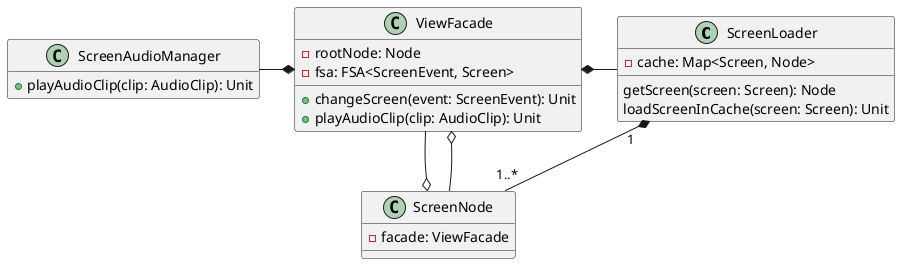 @startuml viewClassDiagram

scale 1

class ScreenLoader {
    - cache: Map<Screen, Node>
    getScreen(screen: Screen): Node
    loadScreenInCache(screen: Screen): Unit
}

class ScreenAudioManager{
    + playAudioClip(clip: AudioClip): Unit
}

class ViewFacade {
    - rootNode: Node
    - fsa: FSA<ScreenEvent, Screen>

    + changeScreen(event: ScreenEvent): Unit
    + playAudioClip(clip: AudioClip): Unit
}

class ScreenNode {
    - facade: ViewFacade
}

ViewFacade *-right- ScreenLoader
ScreenLoader "1" *-down- "1..*" ScreenNode
ScreenNode o-left- ViewFacade
ScreenNode -left-o ViewFacade
ViewFacade *-left- ScreenAudioManager

hide ScreenAudioManager field
@enduml